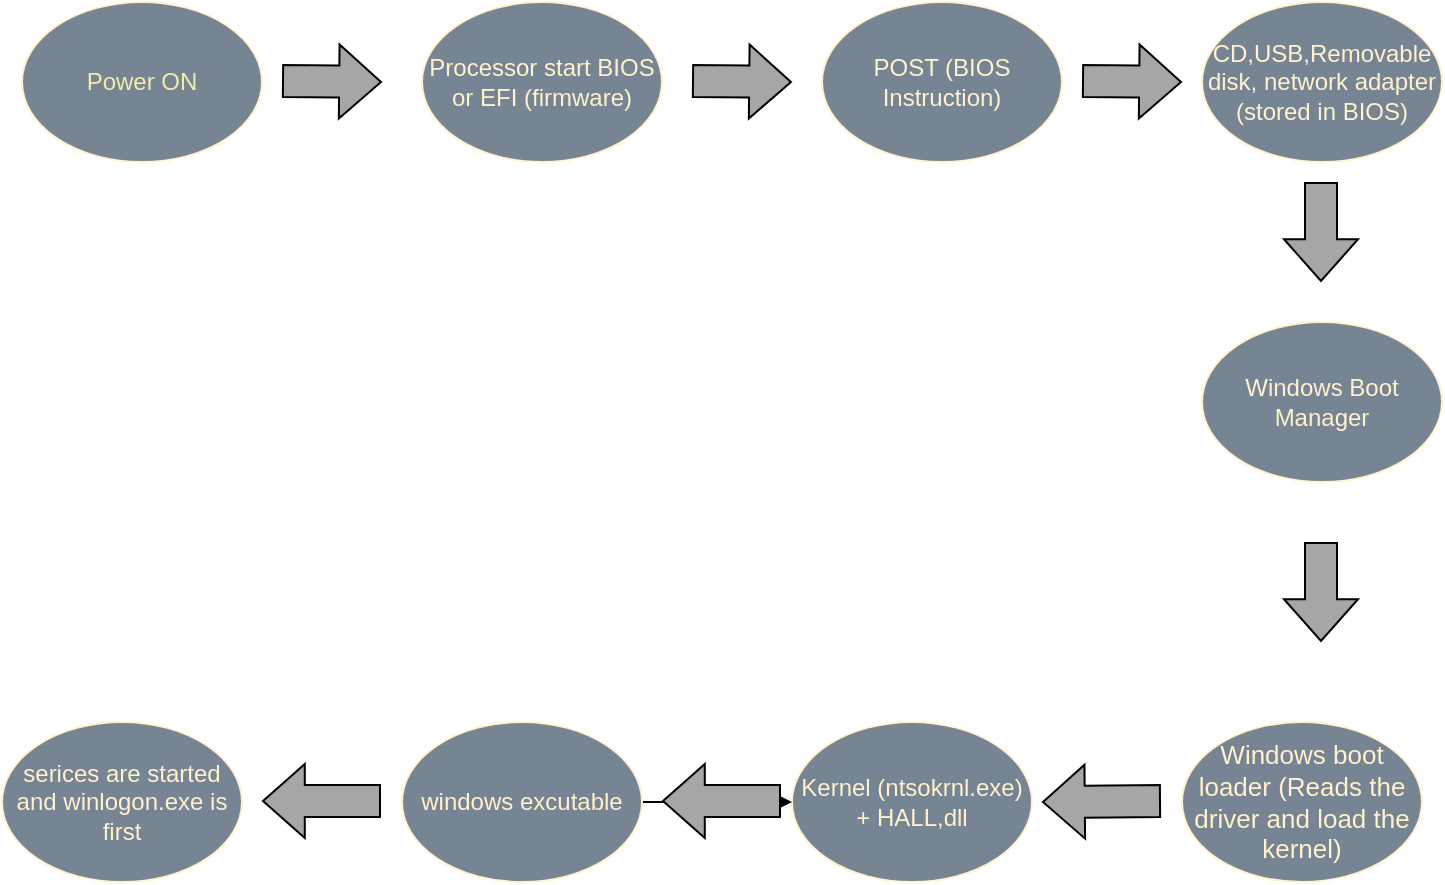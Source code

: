 <mxfile version="24.0.1" type="github">
  <diagram name="Page-1" id="-oWOPnXgGw80nqcbRtzu">
    <mxGraphModel dx="884" dy="5968" grid="1" gridSize="10" guides="1" tooltips="1" connect="1" arrows="1" fold="1" page="1" pageScale="1" pageWidth="850" pageHeight="1100" math="0" shadow="0">
      <root>
        <mxCell id="0" />
        <mxCell id="1" parent="0" />
        <mxCell id="X1EeY0cidGcWDCGJ4tLK-5" value="" style="shape=flexArrow;endArrow=classic;html=1;rounded=0;fillColor=#A6A6A6;width=16;endSize=6.63;" edge="1" parent="1">
          <mxGeometry width="50" height="50" relative="1" as="geometry">
            <mxPoint x="170" y="-5440.5" as="sourcePoint" />
            <mxPoint x="220" y="-5440" as="targetPoint" />
          </mxGeometry>
        </mxCell>
        <mxCell id="X1EeY0cidGcWDCGJ4tLK-2" value="&lt;font color=&quot;#fff2cc&quot;&gt;Processor start BIOS or EFI (firmware)&lt;/font&gt;" style="ellipse;whiteSpace=wrap;html=1;fillColor=#768494;strokeColor=#FFF2CC;" vertex="1" parent="1">
          <mxGeometry x="240" y="-5480" width="120" height="80" as="geometry" />
        </mxCell>
        <mxCell id="X1EeY0cidGcWDCGJ4tLK-6" value="&lt;font color=&quot;#f2ecab&quot;&gt;Power ON&lt;/font&gt;" style="ellipse;whiteSpace=wrap;html=1;fillColor=#768494;strokeColor=#FFF2CC;" vertex="1" parent="1">
          <mxGeometry x="40" y="-5480" width="120" height="80" as="geometry" />
        </mxCell>
        <mxCell id="X1EeY0cidGcWDCGJ4tLK-7" value="&lt;font color=&quot;#fff2cc&quot;&gt;POST (BIOS Instruction)&lt;/font&gt;" style="ellipse;whiteSpace=wrap;html=1;fillColor=#768494;strokeColor=#FFF2CC;" vertex="1" parent="1">
          <mxGeometry x="440" y="-5480" width="120" height="80" as="geometry" />
        </mxCell>
        <mxCell id="X1EeY0cidGcWDCGJ4tLK-8" value="&lt;font color=&quot;#fff2cc&quot;&gt;Kernel (ntsokrnl.exe) + HALL,dll&lt;/font&gt;" style="ellipse;whiteSpace=wrap;html=1;fillColor=#768494;strokeColor=#FFF2CC;" vertex="1" parent="1">
          <mxGeometry x="425" y="-5120" width="120" height="80" as="geometry" />
        </mxCell>
        <mxCell id="X1EeY0cidGcWDCGJ4tLK-9" value="&lt;font style=&quot;font-size: 13px;&quot; color=&quot;#fff2cc&quot;&gt;Windows boot loader (Reads the driver and load the kernel)&lt;/font&gt;" style="ellipse;whiteSpace=wrap;html=1;fillColor=#768494;strokeColor=#FFF2CC;" vertex="1" parent="1">
          <mxGeometry x="620" y="-5120" width="120" height="80" as="geometry" />
        </mxCell>
        <mxCell id="X1EeY0cidGcWDCGJ4tLK-10" value="&lt;font color=&quot;#fff2cc&quot;&gt;CD,USB,Removable disk, network adapter (stored in BIOS)&lt;/font&gt;" style="ellipse;whiteSpace=wrap;html=1;fillColor=#768494;strokeColor=#FFF2CC;" vertex="1" parent="1">
          <mxGeometry x="630" y="-5480" width="120" height="80" as="geometry" />
        </mxCell>
        <mxCell id="X1EeY0cidGcWDCGJ4tLK-11" value="&lt;font color=&quot;#fff2cc&quot;&gt;Windows Boot Manager&lt;/font&gt;" style="ellipse;whiteSpace=wrap;html=1;fillColor=#768494;strokeColor=#FFF2CC;" vertex="1" parent="1">
          <mxGeometry x="630" y="-5320" width="120" height="80" as="geometry" />
        </mxCell>
        <mxCell id="X1EeY0cidGcWDCGJ4tLK-25" value="" style="edgeStyle=orthogonalEdgeStyle;rounded=0;orthogonalLoop=1;jettySize=auto;html=1;" edge="1" parent="1" source="X1EeY0cidGcWDCGJ4tLK-12" target="X1EeY0cidGcWDCGJ4tLK-8">
          <mxGeometry relative="1" as="geometry" />
        </mxCell>
        <mxCell id="X1EeY0cidGcWDCGJ4tLK-12" value="&lt;font color=&quot;#fff2cc&quot;&gt;windows excutable&lt;/font&gt;" style="ellipse;whiteSpace=wrap;html=1;fillColor=#768494;strokeColor=#FFF2CC;" vertex="1" parent="1">
          <mxGeometry x="230" y="-5120" width="120" height="80" as="geometry" />
        </mxCell>
        <mxCell id="X1EeY0cidGcWDCGJ4tLK-14" value="" style="shape=flexArrow;endArrow=classic;html=1;rounded=0;fillColor=#A6A6A6;width=16;endSize=6.63;" edge="1" parent="1">
          <mxGeometry width="50" height="50" relative="1" as="geometry">
            <mxPoint x="570" y="-5440.5" as="sourcePoint" />
            <mxPoint x="620" y="-5440" as="targetPoint" />
          </mxGeometry>
        </mxCell>
        <mxCell id="X1EeY0cidGcWDCGJ4tLK-16" value="" style="shape=flexArrow;endArrow=classic;html=1;rounded=0;fillColor=#A6A6A6;width=16;endSize=6.63;" edge="1" parent="1">
          <mxGeometry width="50" height="50" relative="1" as="geometry">
            <mxPoint x="689.5" y="-5210" as="sourcePoint" />
            <mxPoint x="689.5" y="-5160" as="targetPoint" />
          </mxGeometry>
        </mxCell>
        <mxCell id="X1EeY0cidGcWDCGJ4tLK-17" value="" style="shape=flexArrow;endArrow=classic;html=1;rounded=0;fillColor=#A6A6A6;width=16;endSize=6.63;" edge="1" parent="1">
          <mxGeometry width="50" height="50" relative="1" as="geometry">
            <mxPoint x="689.5" y="-5390" as="sourcePoint" />
            <mxPoint x="689.5" y="-5340" as="targetPoint" />
          </mxGeometry>
        </mxCell>
        <mxCell id="X1EeY0cidGcWDCGJ4tLK-18" value="" style="shape=flexArrow;endArrow=classic;html=1;rounded=0;fillColor=#A6A6A6;width=16;endSize=6.63;" edge="1" parent="1">
          <mxGeometry width="50" height="50" relative="1" as="geometry">
            <mxPoint x="375" y="-5440.5" as="sourcePoint" />
            <mxPoint x="425" y="-5440" as="targetPoint" />
          </mxGeometry>
        </mxCell>
        <mxCell id="X1EeY0cidGcWDCGJ4tLK-19" value="" style="shape=flexArrow;endArrow=classic;html=1;rounded=0;fillColor=#A6A6A6;width=16;endSize=6.63;" edge="1" parent="1">
          <mxGeometry width="50" height="50" relative="1" as="geometry">
            <mxPoint x="609.5" y="-5080.5" as="sourcePoint" />
            <mxPoint x="550" y="-5080" as="targetPoint" />
          </mxGeometry>
        </mxCell>
        <mxCell id="X1EeY0cidGcWDCGJ4tLK-24" value="" style="shape=flexArrow;endArrow=classic;html=1;rounded=0;fillColor=#A6A6A6;width=16;endSize=6.63;" edge="1" parent="1">
          <mxGeometry width="50" height="50" relative="1" as="geometry">
            <mxPoint x="419.5" y="-5080.5" as="sourcePoint" />
            <mxPoint x="360" y="-5080.5" as="targetPoint" />
          </mxGeometry>
        </mxCell>
        <mxCell id="X1EeY0cidGcWDCGJ4tLK-26" value="" style="shape=flexArrow;endArrow=classic;html=1;rounded=0;fillColor=#A6A6A6;width=16;endSize=6.63;" edge="1" parent="1">
          <mxGeometry width="50" height="50" relative="1" as="geometry">
            <mxPoint x="219.5" y="-5080.5" as="sourcePoint" />
            <mxPoint x="160" y="-5080.5" as="targetPoint" />
          </mxGeometry>
        </mxCell>
        <mxCell id="X1EeY0cidGcWDCGJ4tLK-27" value="&lt;font color=&quot;#fff2cc&quot;&gt;serices are started and winlogon.exe is first&lt;/font&gt;" style="ellipse;whiteSpace=wrap;html=1;fillColor=#768494;strokeColor=#FFF2CC;" vertex="1" parent="1">
          <mxGeometry x="30" y="-5120" width="120" height="80" as="geometry" />
        </mxCell>
      </root>
    </mxGraphModel>
  </diagram>
</mxfile>
